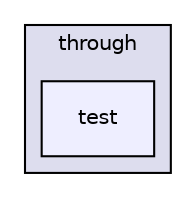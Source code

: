 digraph "gulp-src/node_modules/gulp-html-to-json/node_modules/event-stream/node_modules/through/test" {
  compound=true
  node [ fontsize="10", fontname="Helvetica"];
  edge [ labelfontsize="10", labelfontname="Helvetica"];
  subgraph clusterdir_1d8b63014066bb7df9e22e57bde00e85 {
    graph [ bgcolor="#ddddee", pencolor="black", label="through" fontname="Helvetica", fontsize="10", URL="dir_1d8b63014066bb7df9e22e57bde00e85.html"]
  dir_101258ddf563c52aef662f5d2d25497f [shape=box, label="test", style="filled", fillcolor="#eeeeff", pencolor="black", URL="dir_101258ddf563c52aef662f5d2d25497f.html"];
  }
}
